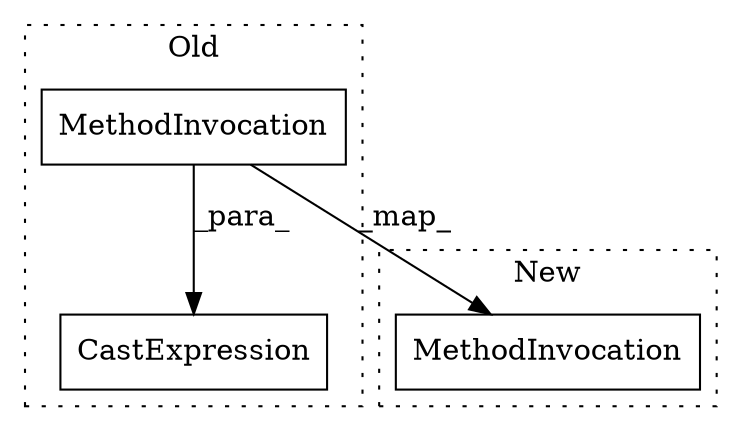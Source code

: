 digraph G {
subgraph cluster0 {
1 [label="CastExpression" a="11" s="2675" l="16" shape="box"];
2 [label="MethodInvocation" a="32" s="2696,2712" l="8,1" shape="box"];
label = "Old";
style="dotted";
}
subgraph cluster1 {
3 [label="MethodInvocation" a="32" s="2660,2676" l="8,1" shape="box"];
label = "New";
style="dotted";
}
2 -> 1 [label="_para_"];
2 -> 3 [label="_map_"];
}